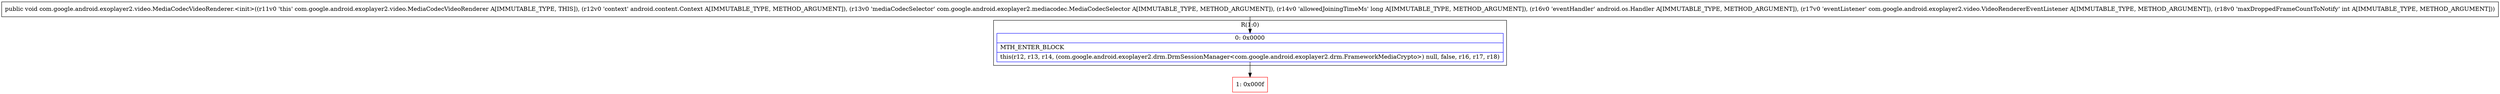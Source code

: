 digraph "CFG forcom.google.android.exoplayer2.video.MediaCodecVideoRenderer.\<init\>(Landroid\/content\/Context;Lcom\/google\/android\/exoplayer2\/mediacodec\/MediaCodecSelector;JLandroid\/os\/Handler;Lcom\/google\/android\/exoplayer2\/video\/VideoRendererEventListener;I)V" {
subgraph cluster_Region_525370537 {
label = "R(1:0)";
node [shape=record,color=blue];
Node_0 [shape=record,label="{0\:\ 0x0000|MTH_ENTER_BLOCK\l|this(r12, r13, r14, (com.google.android.exoplayer2.drm.DrmSessionManager\<com.google.android.exoplayer2.drm.FrameworkMediaCrypto\>) null, false, r16, r17, r18)\l}"];
}
Node_1 [shape=record,color=red,label="{1\:\ 0x000f}"];
MethodNode[shape=record,label="{public void com.google.android.exoplayer2.video.MediaCodecVideoRenderer.\<init\>((r11v0 'this' com.google.android.exoplayer2.video.MediaCodecVideoRenderer A[IMMUTABLE_TYPE, THIS]), (r12v0 'context' android.content.Context A[IMMUTABLE_TYPE, METHOD_ARGUMENT]), (r13v0 'mediaCodecSelector' com.google.android.exoplayer2.mediacodec.MediaCodecSelector A[IMMUTABLE_TYPE, METHOD_ARGUMENT]), (r14v0 'allowedJoiningTimeMs' long A[IMMUTABLE_TYPE, METHOD_ARGUMENT]), (r16v0 'eventHandler' android.os.Handler A[IMMUTABLE_TYPE, METHOD_ARGUMENT]), (r17v0 'eventListener' com.google.android.exoplayer2.video.VideoRendererEventListener A[IMMUTABLE_TYPE, METHOD_ARGUMENT]), (r18v0 'maxDroppedFrameCountToNotify' int A[IMMUTABLE_TYPE, METHOD_ARGUMENT])) }"];
MethodNode -> Node_0;
Node_0 -> Node_1;
}

